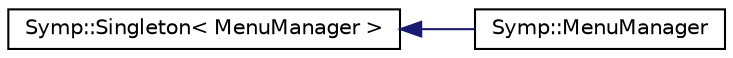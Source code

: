 digraph "Graphical Class Hierarchy"
{
  edge [fontname="Helvetica",fontsize="10",labelfontname="Helvetica",labelfontsize="10"];
  node [fontname="Helvetica",fontsize="10",shape=record];
  rankdir="LR";
  Node1 [label="Symp::Singleton\< MenuManager \>",height=0.2,width=0.4,color="black", fillcolor="white", style="filled",URL="$class_symp_1_1_singleton.html"];
  Node1 -> Node2 [dir="back",color="midnightblue",fontsize="10",style="solid",fontname="Helvetica"];
  Node2 [label="Symp::MenuManager",height=0.2,width=0.4,color="black", fillcolor="white", style="filled",URL="$class_symp_1_1_menu_manager.html"];
}
